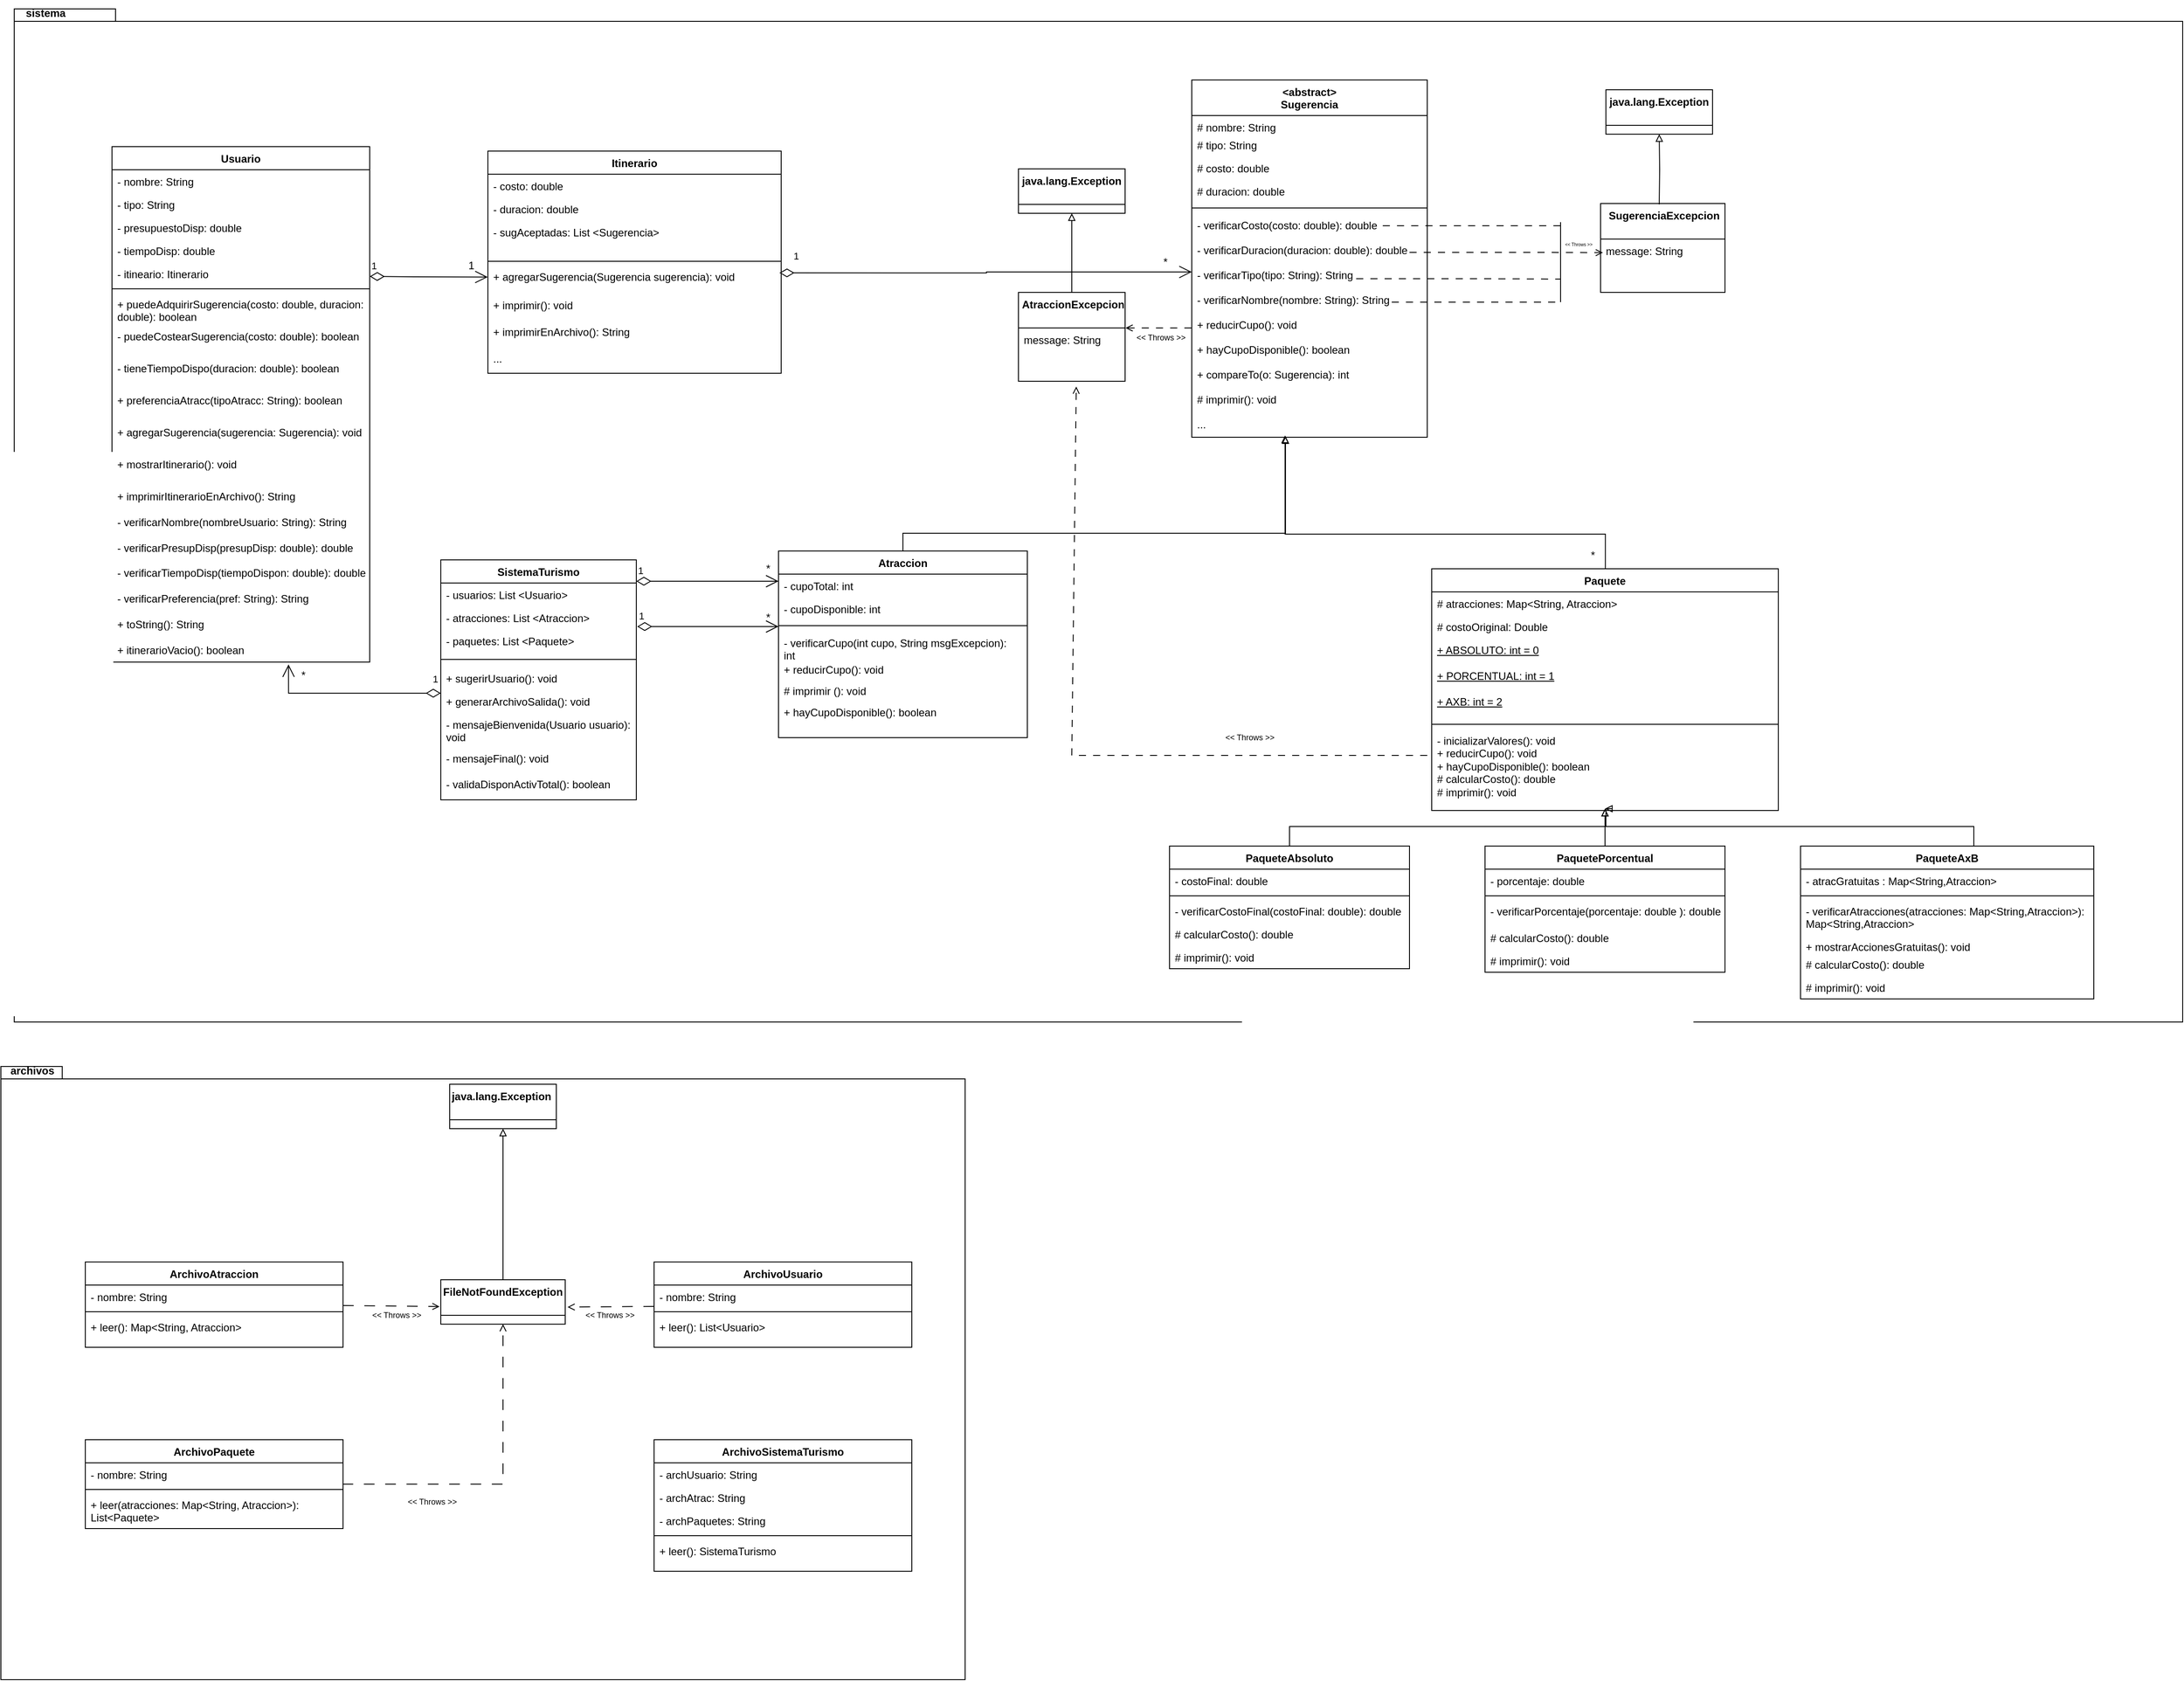 <mxfile version="21.3.8" type="device">
  <diagram name="Página-1" id="zfhsK-t_AqIhORZ7-OIf">
    <mxGraphModel dx="2153" dy="1871" grid="1" gridSize="10" guides="1" tooltips="1" connect="1" arrows="1" fold="1" page="1" pageScale="1" pageWidth="827" pageHeight="1169" math="0" shadow="0">
      <root>
        <mxCell id="0" />
        <mxCell id="1" parent="0" />
        <mxCell id="rkkIT5SI69sFuCTqhvpq-124" value="" style="shape=folder;fontStyle=1;spacingTop=10;tabWidth=40;tabHeight=14;tabPosition=left;html=1;whiteSpace=wrap;" parent="1" vertex="1">
          <mxGeometry x="-800" y="-340" width="2440" height="1140" as="geometry" />
        </mxCell>
        <mxCell id="wiUr7QaK6GoX3xYaMNJQ-2" value="&amp;lt;abstract&amp;gt;&lt;br&gt;Sugerencia" style="swimlane;fontStyle=1;align=center;verticalAlign=top;childLayout=stackLayout;horizontal=1;startSize=40;horizontalStack=0;resizeParent=1;resizeParentMax=0;resizeLast=0;collapsible=1;marginBottom=0;whiteSpace=wrap;html=1;" parent="1" vertex="1">
          <mxGeometry x="525" y="-260" width="265" height="402" as="geometry" />
        </mxCell>
        <mxCell id="wiUr7QaK6GoX3xYaMNJQ-3" value="# nombre: String" style="text;strokeColor=none;fillColor=none;align=left;verticalAlign=top;spacingLeft=4;spacingRight=4;overflow=hidden;rotatable=0;points=[[0,0.5],[1,0.5]];portConstraint=eastwest;whiteSpace=wrap;html=1;" parent="wiUr7QaK6GoX3xYaMNJQ-2" vertex="1">
          <mxGeometry y="40" width="265" height="20" as="geometry" />
        </mxCell>
        <mxCell id="wiUr7QaK6GoX3xYaMNJQ-6" value="# tipo: String" style="text;strokeColor=none;fillColor=none;align=left;verticalAlign=top;spacingLeft=4;spacingRight=4;overflow=hidden;rotatable=0;points=[[0,0.5],[1,0.5]];portConstraint=eastwest;whiteSpace=wrap;html=1;" parent="wiUr7QaK6GoX3xYaMNJQ-2" vertex="1">
          <mxGeometry y="60" width="265" height="26" as="geometry" />
        </mxCell>
        <mxCell id="wiUr7QaK6GoX3xYaMNJQ-56" value="# costo: double" style="text;strokeColor=none;fillColor=none;align=left;verticalAlign=top;spacingLeft=4;spacingRight=4;overflow=hidden;rotatable=0;points=[[0,0.5],[1,0.5]];portConstraint=eastwest;whiteSpace=wrap;html=1;" parent="wiUr7QaK6GoX3xYaMNJQ-2" vertex="1">
          <mxGeometry y="86" width="265" height="26" as="geometry" />
        </mxCell>
        <mxCell id="rkkIT5SI69sFuCTqhvpq-83" value="# duracion: double" style="text;strokeColor=none;fillColor=none;align=left;verticalAlign=top;spacingLeft=4;spacingRight=4;overflow=hidden;rotatable=0;points=[[0,0.5],[1,0.5]];portConstraint=eastwest;whiteSpace=wrap;html=1;" parent="wiUr7QaK6GoX3xYaMNJQ-2" vertex="1">
          <mxGeometry y="112" width="265" height="26" as="geometry" />
        </mxCell>
        <mxCell id="wiUr7QaK6GoX3xYaMNJQ-4" value="" style="line;strokeWidth=1;fillColor=none;align=left;verticalAlign=middle;spacingTop=-1;spacingLeft=3;spacingRight=3;rotatable=0;labelPosition=right;points=[];portConstraint=eastwest;strokeColor=inherit;" parent="wiUr7QaK6GoX3xYaMNJQ-2" vertex="1">
          <mxGeometry y="138" width="265" height="12" as="geometry" />
        </mxCell>
        <mxCell id="wiUr7QaK6GoX3xYaMNJQ-5" value="- verificarCosto(costo: double): double" style="text;strokeColor=none;fillColor=none;align=left;verticalAlign=top;spacingLeft=4;spacingRight=4;overflow=hidden;rotatable=0;points=[[0,0.5],[1,0.5]];portConstraint=eastwest;whiteSpace=wrap;html=1;" parent="wiUr7QaK6GoX3xYaMNJQ-2" vertex="1">
          <mxGeometry y="150" width="265" height="28" as="geometry" />
        </mxCell>
        <mxCell id="rkkIT5SI69sFuCTqhvpq-84" value="- verificarDuracion(duracion: double): double" style="text;strokeColor=none;fillColor=none;align=left;verticalAlign=top;spacingLeft=4;spacingRight=4;overflow=hidden;rotatable=0;points=[[0,0.5],[1,0.5]];portConstraint=eastwest;whiteSpace=wrap;html=1;" parent="wiUr7QaK6GoX3xYaMNJQ-2" vertex="1">
          <mxGeometry y="178" width="265" height="28" as="geometry" />
        </mxCell>
        <mxCell id="rkkIT5SI69sFuCTqhvpq-86" value="- verificarTipo(tipo: String): String" style="text;strokeColor=none;fillColor=none;align=left;verticalAlign=top;spacingLeft=4;spacingRight=4;overflow=hidden;rotatable=0;points=[[0,0.5],[1,0.5]];portConstraint=eastwest;whiteSpace=wrap;html=1;" parent="wiUr7QaK6GoX3xYaMNJQ-2" vertex="1">
          <mxGeometry y="206" width="265" height="28" as="geometry" />
        </mxCell>
        <mxCell id="rkkIT5SI69sFuCTqhvpq-87" value="- verificarNombre(nombre: String): String" style="text;strokeColor=none;fillColor=none;align=left;verticalAlign=top;spacingLeft=4;spacingRight=4;overflow=hidden;rotatable=0;points=[[0,0.5],[1,0.5]];portConstraint=eastwest;whiteSpace=wrap;html=1;" parent="wiUr7QaK6GoX3xYaMNJQ-2" vertex="1">
          <mxGeometry y="234" width="265" height="28" as="geometry" />
        </mxCell>
        <mxCell id="rkkIT5SI69sFuCTqhvpq-88" value="+ reducirCupo(): void" style="text;strokeColor=none;fillColor=none;align=left;verticalAlign=top;spacingLeft=4;spacingRight=4;overflow=hidden;rotatable=0;points=[[0,0.5],[1,0.5]];portConstraint=eastwest;whiteSpace=wrap;html=1;" parent="wiUr7QaK6GoX3xYaMNJQ-2" vertex="1">
          <mxGeometry y="262" width="265" height="28" as="geometry" />
        </mxCell>
        <mxCell id="rkkIT5SI69sFuCTqhvpq-89" value="+ hayCupoDisponible(): boolean" style="text;strokeColor=none;fillColor=none;align=left;verticalAlign=top;spacingLeft=4;spacingRight=4;overflow=hidden;rotatable=0;points=[[0,0.5],[1,0.5]];portConstraint=eastwest;whiteSpace=wrap;html=1;" parent="wiUr7QaK6GoX3xYaMNJQ-2" vertex="1">
          <mxGeometry y="290" width="265" height="28" as="geometry" />
        </mxCell>
        <mxCell id="rkkIT5SI69sFuCTqhvpq-90" value="+ compareTo(o: Sugerencia): int" style="text;strokeColor=none;fillColor=none;align=left;verticalAlign=top;spacingLeft=4;spacingRight=4;overflow=hidden;rotatable=0;points=[[0,0.5],[1,0.5]];portConstraint=eastwest;whiteSpace=wrap;html=1;" parent="wiUr7QaK6GoX3xYaMNJQ-2" vertex="1">
          <mxGeometry y="318" width="265" height="28" as="geometry" />
        </mxCell>
        <mxCell id="rkkIT5SI69sFuCTqhvpq-91" value="# imprimir(): void" style="text;strokeColor=none;fillColor=none;align=left;verticalAlign=top;spacingLeft=4;spacingRight=4;overflow=hidden;rotatable=0;points=[[0,0.5],[1,0.5]];portConstraint=eastwest;whiteSpace=wrap;html=1;" parent="wiUr7QaK6GoX3xYaMNJQ-2" vertex="1">
          <mxGeometry y="346" width="265" height="28" as="geometry" />
        </mxCell>
        <mxCell id="wiUr7QaK6GoX3xYaMNJQ-31" style="edgeStyle=orthogonalEdgeStyle;rounded=0;orthogonalLoop=1;jettySize=auto;html=1;exitX=0.501;exitY=0.008;exitDx=0;exitDy=0;endArrow=block;endFill=0;exitPerimeter=0;" parent="wiUr7QaK6GoX3xYaMNJQ-2" source="rkkIT5SI69sFuCTqhvpq-43" edge="1">
          <mxGeometry relative="1" as="geometry">
            <mxPoint x="465" y="530" as="sourcePoint" />
            <mxPoint x="105" y="400" as="targetPoint" />
            <Array as="points">
              <mxPoint x="465" y="511" />
              <mxPoint x="105" y="511" />
            </Array>
          </mxGeometry>
        </mxCell>
        <mxCell id="rkkIT5SI69sFuCTqhvpq-92" value="..." style="text;strokeColor=none;fillColor=none;align=left;verticalAlign=top;spacingLeft=4;spacingRight=4;overflow=hidden;rotatable=0;points=[[0,0.5],[1,0.5]];portConstraint=eastwest;whiteSpace=wrap;html=1;" parent="wiUr7QaK6GoX3xYaMNJQ-2" vertex="1">
          <mxGeometry y="374" width="265" height="28" as="geometry" />
        </mxCell>
        <mxCell id="wiUr7QaK6GoX3xYaMNJQ-28" style="edgeStyle=orthogonalEdgeStyle;rounded=0;orthogonalLoop=1;jettySize=auto;html=1;exitX=0.437;exitY=0.008;exitDx=0;exitDy=0;exitPerimeter=0;endArrow=block;endFill=0;entryX=0.398;entryY=0.96;entryDx=0;entryDy=0;entryPerimeter=0;" parent="1" source="rkkIT5SI69sFuCTqhvpq-2" target="rkkIT5SI69sFuCTqhvpq-92" edge="1">
          <mxGeometry relative="1" as="geometry">
            <Array as="points">
              <mxPoint x="200" y="272" />
              <mxPoint x="200" y="250" />
              <mxPoint x="630" y="250" />
            </Array>
            <mxPoint x="180" y="320" as="sourcePoint" />
            <mxPoint x="631" y="120" as="targetPoint" />
          </mxGeometry>
        </mxCell>
        <mxCell id="wiUr7QaK6GoX3xYaMNJQ-47" style="edgeStyle=orthogonalEdgeStyle;rounded=0;orthogonalLoop=1;jettySize=auto;html=1;exitX=0.5;exitY=0;exitDx=0;exitDy=0;entryX=0.5;entryY=1;entryDx=0;entryDy=0;endArrow=block;endFill=0;" parent="1" source="wiUr7QaK6GoX3xYaMNJQ-33" edge="1">
          <mxGeometry relative="1" as="geometry">
            <mxPoint x="990" y="560.0" as="targetPoint" />
            <Array as="points">
              <mxPoint x="635" y="580" />
              <mxPoint x="991" y="580" />
              <mxPoint x="991" y="560" />
            </Array>
          </mxGeometry>
        </mxCell>
        <mxCell id="wiUr7QaK6GoX3xYaMNJQ-33" value="PaqueteAbsoluto" style="swimlane;fontStyle=1;align=center;verticalAlign=top;childLayout=stackLayout;horizontal=1;startSize=26;horizontalStack=0;resizeParent=1;resizeParentMax=0;resizeLast=0;collapsible=1;marginBottom=0;whiteSpace=wrap;html=1;" parent="1" vertex="1">
          <mxGeometry x="500" y="602" width="270" height="138" as="geometry" />
        </mxCell>
        <mxCell id="wiUr7QaK6GoX3xYaMNJQ-35" value="- costoFinal: double" style="text;strokeColor=none;fillColor=none;align=left;verticalAlign=top;spacingLeft=4;spacingRight=4;overflow=hidden;rotatable=0;points=[[0,0.5],[1,0.5]];portConstraint=eastwest;whiteSpace=wrap;html=1;" parent="wiUr7QaK6GoX3xYaMNJQ-33" vertex="1">
          <mxGeometry y="26" width="270" height="26" as="geometry" />
        </mxCell>
        <mxCell id="wiUr7QaK6GoX3xYaMNJQ-36" value="" style="line;strokeWidth=1;fillColor=none;align=left;verticalAlign=middle;spacingTop=-1;spacingLeft=3;spacingRight=3;rotatable=0;labelPosition=right;points=[];portConstraint=eastwest;strokeColor=inherit;" parent="wiUr7QaK6GoX3xYaMNJQ-33" vertex="1">
          <mxGeometry y="52" width="270" height="8" as="geometry" />
        </mxCell>
        <mxCell id="wiUr7QaK6GoX3xYaMNJQ-48" value="- verificarCostoFinal(costoFinal: double): double" style="text;strokeColor=none;fillColor=none;align=left;verticalAlign=top;spacingLeft=4;spacingRight=4;overflow=hidden;rotatable=0;points=[[0,0.5],[1,0.5]];portConstraint=eastwest;whiteSpace=wrap;html=1;" parent="wiUr7QaK6GoX3xYaMNJQ-33" vertex="1">
          <mxGeometry y="60" width="270" height="26" as="geometry" />
        </mxCell>
        <mxCell id="rkkIT5SI69sFuCTqhvpq-55" value="# calcularCosto(): double" style="text;strokeColor=none;fillColor=none;align=left;verticalAlign=top;spacingLeft=4;spacingRight=4;overflow=hidden;rotatable=0;points=[[0,0.5],[1,0.5]];portConstraint=eastwest;whiteSpace=wrap;html=1;" parent="wiUr7QaK6GoX3xYaMNJQ-33" vertex="1">
          <mxGeometry y="86" width="270" height="26" as="geometry" />
        </mxCell>
        <mxCell id="rkkIT5SI69sFuCTqhvpq-56" value="# imprimir(): void" style="text;strokeColor=none;fillColor=none;align=left;verticalAlign=top;spacingLeft=4;spacingRight=4;overflow=hidden;rotatable=0;points=[[0,0.5],[1,0.5]];portConstraint=eastwest;whiteSpace=wrap;html=1;" parent="wiUr7QaK6GoX3xYaMNJQ-33" vertex="1">
          <mxGeometry y="112" width="270" height="26" as="geometry" />
        </mxCell>
        <mxCell id="wiUr7QaK6GoX3xYaMNJQ-45" style="edgeStyle=orthogonalEdgeStyle;rounded=0;orthogonalLoop=1;jettySize=auto;html=1;exitX=0.5;exitY=0;exitDx=0;exitDy=0;entryX=0.5;entryY=1;entryDx=0;entryDy=0;endArrow=block;endFill=0;" parent="1" edge="1">
          <mxGeometry relative="1" as="geometry">
            <mxPoint x="990" y="602" as="sourcePoint" />
            <mxPoint x="990" y="560.0" as="targetPoint" />
            <Array as="points">
              <mxPoint x="990" y="590" />
              <mxPoint x="990" y="590" />
            </Array>
          </mxGeometry>
        </mxCell>
        <mxCell id="wiUr7QaK6GoX3xYaMNJQ-46" style="edgeStyle=orthogonalEdgeStyle;rounded=0;orthogonalLoop=1;jettySize=auto;html=1;endArrow=block;endFill=0;exitX=0.597;exitY=0.003;exitDx=0;exitDy=0;exitPerimeter=0;" parent="1" source="rkkIT5SI69sFuCTqhvpq-63" edge="1">
          <mxGeometry relative="1" as="geometry">
            <mxPoint x="1530" y="610" as="sourcePoint" />
            <mxPoint x="990" y="560" as="targetPoint" />
            <Array as="points">
              <mxPoint x="1406" y="603" />
              <mxPoint x="1406" y="610" />
              <mxPoint x="1405" y="610" />
              <mxPoint x="1405" y="580" />
              <mxPoint x="990" y="580" />
            </Array>
          </mxGeometry>
        </mxCell>
        <mxCell id="wiUr7QaK6GoX3xYaMNJQ-60" value="SistemaTurismo" style="swimlane;fontStyle=1;align=center;verticalAlign=top;childLayout=stackLayout;horizontal=1;startSize=26;horizontalStack=0;resizeParent=1;resizeParentMax=0;resizeLast=0;collapsible=1;marginBottom=0;whiteSpace=wrap;html=1;" parent="1" vertex="1">
          <mxGeometry x="-320" y="280" width="220" height="270" as="geometry" />
        </mxCell>
        <mxCell id="rkkIT5SI69sFuCTqhvpq-119" value="- usuarios: List &amp;lt;Usuario&amp;gt;" style="text;strokeColor=none;fillColor=none;align=left;verticalAlign=top;spacingLeft=4;spacingRight=4;overflow=hidden;rotatable=0;points=[[0,0.5],[1,0.5]];portConstraint=eastwest;whiteSpace=wrap;html=1;" parent="wiUr7QaK6GoX3xYaMNJQ-60" vertex="1">
          <mxGeometry y="26" width="220" height="26" as="geometry" />
        </mxCell>
        <mxCell id="rkkIT5SI69sFuCTqhvpq-121" value="- atracciones: List &amp;lt;Atraccion&amp;gt;" style="text;strokeColor=none;fillColor=none;align=left;verticalAlign=top;spacingLeft=4;spacingRight=4;overflow=hidden;rotatable=0;points=[[0,0.5],[1,0.5]];portConstraint=eastwest;whiteSpace=wrap;html=1;" parent="wiUr7QaK6GoX3xYaMNJQ-60" vertex="1">
          <mxGeometry y="52" width="220" height="26" as="geometry" />
        </mxCell>
        <mxCell id="rkkIT5SI69sFuCTqhvpq-122" value="- paquetes: List &amp;lt;Paquete&amp;gt;" style="text;strokeColor=none;fillColor=none;align=left;verticalAlign=top;spacingLeft=4;spacingRight=4;overflow=hidden;rotatable=0;points=[[0,0.5],[1,0.5]];portConstraint=eastwest;whiteSpace=wrap;html=1;" parent="wiUr7QaK6GoX3xYaMNJQ-60" vertex="1">
          <mxGeometry y="78" width="220" height="26" as="geometry" />
        </mxCell>
        <mxCell id="wiUr7QaK6GoX3xYaMNJQ-63" value="" style="line;strokeWidth=1;fillColor=none;align=left;verticalAlign=middle;spacingTop=-1;spacingLeft=3;spacingRight=3;rotatable=0;labelPosition=right;points=[];portConstraint=eastwest;strokeColor=inherit;" parent="wiUr7QaK6GoX3xYaMNJQ-60" vertex="1">
          <mxGeometry y="104" width="220" height="16" as="geometry" />
        </mxCell>
        <mxCell id="rkkIT5SI69sFuCTqhvpq-120" value="+ sugerirUsuario(): void" style="text;strokeColor=none;fillColor=none;align=left;verticalAlign=top;spacingLeft=4;spacingRight=4;overflow=hidden;rotatable=0;points=[[0,0.5],[1,0.5]];portConstraint=eastwest;whiteSpace=wrap;html=1;" parent="wiUr7QaK6GoX3xYaMNJQ-60" vertex="1">
          <mxGeometry y="120" width="220" height="26" as="geometry" />
        </mxCell>
        <mxCell id="wiUr7QaK6GoX3xYaMNJQ-64" value="+ generarArchivoSalida(): void" style="text;strokeColor=none;fillColor=none;align=left;verticalAlign=top;spacingLeft=4;spacingRight=4;overflow=hidden;rotatable=0;points=[[0,0.5],[1,0.5]];portConstraint=eastwest;whiteSpace=wrap;html=1;" parent="wiUr7QaK6GoX3xYaMNJQ-60" vertex="1">
          <mxGeometry y="146" width="220" height="26" as="geometry" />
        </mxCell>
        <mxCell id="wiUr7QaK6GoX3xYaMNJQ-65" value="- mensajeBienvenida(Usuario usuario): void" style="text;strokeColor=none;fillColor=none;align=left;verticalAlign=top;spacingLeft=4;spacingRight=4;overflow=hidden;rotatable=0;points=[[0,0.5],[1,0.5]];portConstraint=eastwest;whiteSpace=wrap;html=1;" parent="wiUr7QaK6GoX3xYaMNJQ-60" vertex="1">
          <mxGeometry y="172" width="220" height="38" as="geometry" />
        </mxCell>
        <mxCell id="rkkIT5SI69sFuCTqhvpq-123" value="- mensajeFinal(): void&lt;br&gt;&lt;br&gt;- validaDisponActivTotal(): boolean" style="text;strokeColor=none;fillColor=none;align=left;verticalAlign=top;spacingLeft=4;spacingRight=4;overflow=hidden;rotatable=0;points=[[0,0.5],[1,0.5]];portConstraint=eastwest;whiteSpace=wrap;html=1;" parent="wiUr7QaK6GoX3xYaMNJQ-60" vertex="1">
          <mxGeometry y="210" width="220" height="60" as="geometry" />
        </mxCell>
        <mxCell id="wiUr7QaK6GoX3xYaMNJQ-66" value="1" style="endArrow=open;html=1;endSize=12;startArrow=diamondThin;startSize=14;startFill=0;edgeStyle=orthogonalEdgeStyle;align=left;verticalAlign=bottom;rounded=0;" parent="1" edge="1">
          <mxGeometry x="-1" y="3" relative="1" as="geometry">
            <mxPoint x="-100" y="304" as="sourcePoint" />
            <mxPoint x="60" y="304" as="targetPoint" />
          </mxGeometry>
        </mxCell>
        <mxCell id="wiUr7QaK6GoX3xYaMNJQ-68" value="*" style="text;html=1;align=center;verticalAlign=middle;resizable=0;points=[];autosize=1;strokeColor=none;fillColor=none;" parent="1" vertex="1">
          <mxGeometry x="33" y="275" width="30" height="30" as="geometry" />
        </mxCell>
        <mxCell id="wiUr7QaK6GoX3xYaMNJQ-70" value="1" style="endArrow=open;html=1;endSize=12;startArrow=diamondThin;startSize=14;startFill=0;edgeStyle=orthogonalEdgeStyle;align=left;verticalAlign=bottom;rounded=0;" parent="1" edge="1">
          <mxGeometry x="-1" y="3" relative="1" as="geometry">
            <mxPoint x="-99" y="355" as="sourcePoint" />
            <mxPoint x="60" y="355" as="targetPoint" />
            <Array as="points" />
          </mxGeometry>
        </mxCell>
        <mxCell id="wiUr7QaK6GoX3xYaMNJQ-71" value="*" style="text;html=1;align=center;verticalAlign=middle;resizable=0;points=[];autosize=1;strokeColor=none;fillColor=none;" parent="1" vertex="1">
          <mxGeometry x="961" y="260" width="30" height="30" as="geometry" />
        </mxCell>
        <mxCell id="wiUr7QaK6GoX3xYaMNJQ-73" value="Usuario" style="swimlane;fontStyle=1;align=center;verticalAlign=top;childLayout=stackLayout;horizontal=1;startSize=26;horizontalStack=0;resizeParent=1;resizeParentMax=0;resizeLast=0;collapsible=1;marginBottom=0;whiteSpace=wrap;html=1;" parent="1" vertex="1">
          <mxGeometry x="-690" y="-185" width="290" height="580" as="geometry" />
        </mxCell>
        <mxCell id="wiUr7QaK6GoX3xYaMNJQ-74" value="- nombre: String" style="text;strokeColor=none;fillColor=none;align=left;verticalAlign=top;spacingLeft=4;spacingRight=4;overflow=hidden;rotatable=0;points=[[0,0.5],[1,0.5]];portConstraint=eastwest;whiteSpace=wrap;html=1;" parent="wiUr7QaK6GoX3xYaMNJQ-73" vertex="1">
          <mxGeometry y="26" width="290" height="26" as="geometry" />
        </mxCell>
        <mxCell id="wiUr7QaK6GoX3xYaMNJQ-75" value="- tipo: String" style="text;strokeColor=none;fillColor=none;align=left;verticalAlign=top;spacingLeft=4;spacingRight=4;overflow=hidden;rotatable=0;points=[[0,0.5],[1,0.5]];portConstraint=eastwest;whiteSpace=wrap;html=1;" parent="wiUr7QaK6GoX3xYaMNJQ-73" vertex="1">
          <mxGeometry y="52" width="290" height="26" as="geometry" />
        </mxCell>
        <mxCell id="wiUr7QaK6GoX3xYaMNJQ-76" value="- presupuestoDisp: double" style="text;strokeColor=none;fillColor=none;align=left;verticalAlign=top;spacingLeft=4;spacingRight=4;overflow=hidden;rotatable=0;points=[[0,0.5],[1,0.5]];portConstraint=eastwest;whiteSpace=wrap;html=1;" parent="wiUr7QaK6GoX3xYaMNJQ-73" vertex="1">
          <mxGeometry y="78" width="290" height="26" as="geometry" />
        </mxCell>
        <mxCell id="wiUr7QaK6GoX3xYaMNJQ-77" value="- tiempoDisp: double" style="text;strokeColor=none;fillColor=none;align=left;verticalAlign=top;spacingLeft=4;spacingRight=4;overflow=hidden;rotatable=0;points=[[0,0.5],[1,0.5]];portConstraint=eastwest;whiteSpace=wrap;html=1;" parent="wiUr7QaK6GoX3xYaMNJQ-73" vertex="1">
          <mxGeometry y="104" width="290" height="26" as="geometry" />
        </mxCell>
        <mxCell id="rkkIT5SI69sFuCTqhvpq-110" value="- itineario: Itinerario" style="text;strokeColor=none;fillColor=none;align=left;verticalAlign=top;spacingLeft=4;spacingRight=4;overflow=hidden;rotatable=0;points=[[0,0.5],[1,0.5]];portConstraint=eastwest;whiteSpace=wrap;html=1;" parent="wiUr7QaK6GoX3xYaMNJQ-73" vertex="1">
          <mxGeometry y="130" width="290" height="26" as="geometry" />
        </mxCell>
        <mxCell id="wiUr7QaK6GoX3xYaMNJQ-78" value="" style="line;strokeWidth=1;fillColor=none;align=left;verticalAlign=middle;spacingTop=-1;spacingLeft=3;spacingRight=3;rotatable=0;labelPosition=right;points=[];portConstraint=eastwest;strokeColor=inherit;" parent="wiUr7QaK6GoX3xYaMNJQ-73" vertex="1">
          <mxGeometry y="156" width="290" height="8" as="geometry" />
        </mxCell>
        <mxCell id="wiUr7QaK6GoX3xYaMNJQ-79" value="+ puedeAdquirirSugerencia(costo: double, duracion: double): boolean" style="text;strokeColor=none;fillColor=none;align=left;verticalAlign=top;spacingLeft=4;spacingRight=4;overflow=hidden;rotatable=0;points=[[0,0.5],[1,0.5]];portConstraint=eastwest;whiteSpace=wrap;html=1;" parent="wiUr7QaK6GoX3xYaMNJQ-73" vertex="1">
          <mxGeometry y="164" width="290" height="36" as="geometry" />
        </mxCell>
        <mxCell id="rkkIT5SI69sFuCTqhvpq-111" value="- puedeCostearSugerencia(costo: double): boolean" style="text;strokeColor=none;fillColor=none;align=left;verticalAlign=top;spacingLeft=4;spacingRight=4;overflow=hidden;rotatable=0;points=[[0,0.5],[1,0.5]];portConstraint=eastwest;whiteSpace=wrap;html=1;" parent="wiUr7QaK6GoX3xYaMNJQ-73" vertex="1">
          <mxGeometry y="200" width="290" height="36" as="geometry" />
        </mxCell>
        <mxCell id="rkkIT5SI69sFuCTqhvpq-112" value="- tieneTiempoDispo(duracion: double): boolean" style="text;strokeColor=none;fillColor=none;align=left;verticalAlign=top;spacingLeft=4;spacingRight=4;overflow=hidden;rotatable=0;points=[[0,0.5],[1,0.5]];portConstraint=eastwest;whiteSpace=wrap;html=1;" parent="wiUr7QaK6GoX3xYaMNJQ-73" vertex="1">
          <mxGeometry y="236" width="290" height="36" as="geometry" />
        </mxCell>
        <mxCell id="rkkIT5SI69sFuCTqhvpq-113" value="+ preferenciaAtracc(tipoAtracc: String): boolean" style="text;strokeColor=none;fillColor=none;align=left;verticalAlign=top;spacingLeft=4;spacingRight=4;overflow=hidden;rotatable=0;points=[[0,0.5],[1,0.5]];portConstraint=eastwest;whiteSpace=wrap;html=1;" parent="wiUr7QaK6GoX3xYaMNJQ-73" vertex="1">
          <mxGeometry y="272" width="290" height="36" as="geometry" />
        </mxCell>
        <mxCell id="rkkIT5SI69sFuCTqhvpq-114" value="+ agregarSugerencia(sugerencia: Sugerencia): void" style="text;strokeColor=none;fillColor=none;align=left;verticalAlign=top;spacingLeft=4;spacingRight=4;overflow=hidden;rotatable=0;points=[[0,0.5],[1,0.5]];portConstraint=eastwest;whiteSpace=wrap;html=1;" parent="wiUr7QaK6GoX3xYaMNJQ-73" vertex="1">
          <mxGeometry y="308" width="290" height="36" as="geometry" />
        </mxCell>
        <mxCell id="rkkIT5SI69sFuCTqhvpq-115" value="+ mostrarItinerario(): void" style="text;strokeColor=none;fillColor=none;align=left;verticalAlign=top;spacingLeft=4;spacingRight=4;overflow=hidden;rotatable=0;points=[[0,0.5],[1,0.5]];portConstraint=eastwest;whiteSpace=wrap;html=1;" parent="wiUr7QaK6GoX3xYaMNJQ-73" vertex="1">
          <mxGeometry y="344" width="290" height="36" as="geometry" />
        </mxCell>
        <mxCell id="rkkIT5SI69sFuCTqhvpq-116" value="+ imprimirItinerarioEnArchivo(): String&lt;br&gt;&lt;br&gt;- verificarNombre(nombreUsuario: String): String&lt;br&gt;&lt;br&gt;- verificarPresupDisp(presupDisp: double): double&lt;br&gt;&lt;br&gt;- verificarTiempoDisp(tiempoDispon: double): double&lt;br&gt;&lt;br&gt;- verificarPreferencia(pref: String): String&lt;br&gt;&lt;br&gt;+ toString(): String&lt;br&gt;&lt;br&gt;+ itinerarioVacio(): boolean&lt;br&gt;&lt;br&gt;" style="text;strokeColor=none;fillColor=none;align=left;verticalAlign=top;spacingLeft=4;spacingRight=4;overflow=hidden;rotatable=0;points=[[0,0.5],[1,0.5]];portConstraint=eastwest;whiteSpace=wrap;html=1;" parent="wiUr7QaK6GoX3xYaMNJQ-73" vertex="1">
          <mxGeometry y="380" width="290" height="200" as="geometry" />
        </mxCell>
        <mxCell id="wiUr7QaK6GoX3xYaMNJQ-80" value="1" style="endArrow=open;html=1;endSize=12;startArrow=diamondThin;startSize=14;startFill=0;edgeStyle=orthogonalEdgeStyle;align=left;verticalAlign=bottom;rounded=0;exitX=0.994;exitY=0.283;exitDx=0;exitDy=0;exitPerimeter=0;entryX=0;entryY=0.358;entryDx=0;entryDy=0;entryPerimeter=0;" parent="1" source="rkkIT5SI69sFuCTqhvpq-37" target="rkkIT5SI69sFuCTqhvpq-86" edge="1">
          <mxGeometry x="-0.943" y="10" relative="1" as="geometry">
            <mxPoint x="70" y="-40" as="sourcePoint" />
            <mxPoint x="430" y="-40" as="targetPoint" />
            <Array as="points" />
            <mxPoint as="offset" />
          </mxGeometry>
        </mxCell>
        <mxCell id="wiUr7QaK6GoX3xYaMNJQ-82" value="*" style="text;html=1;align=center;verticalAlign=middle;resizable=0;points=[];autosize=1;strokeColor=none;fillColor=none;" parent="1" vertex="1">
          <mxGeometry x="-490" y="395" width="30" height="30" as="geometry" />
        </mxCell>
        <mxCell id="wiUr7QaK6GoX3xYaMNJQ-83" value="*" style="text;html=1;align=center;verticalAlign=middle;resizable=0;points=[];autosize=1;strokeColor=none;fillColor=none;" parent="1" vertex="1">
          <mxGeometry x="480" y="-70" width="30" height="30" as="geometry" />
        </mxCell>
        <mxCell id="wiUr7QaK6GoX3xYaMNJQ-100" value="1" style="endArrow=open;html=1;endSize=12;startArrow=diamondThin;startSize=14;startFill=0;edgeStyle=orthogonalEdgeStyle;align=left;verticalAlign=bottom;rounded=0;entryX=1.125;entryY=0.926;entryDx=0;entryDy=0;entryPerimeter=0;" parent="1" target="wiUr7QaK6GoX3xYaMNJQ-101" edge="1">
          <mxGeometry x="-1" y="3" relative="1" as="geometry">
            <mxPoint x="-400" y="-39" as="sourcePoint" />
            <mxPoint x="-280" y="-39" as="targetPoint" />
          </mxGeometry>
        </mxCell>
        <mxCell id="wiUr7QaK6GoX3xYaMNJQ-101" value="1" style="text;html=1;align=center;verticalAlign=middle;resizable=0;points=[];autosize=1;strokeColor=none;fillColor=none;" parent="1" vertex="1">
          <mxGeometry x="-301" y="-66" width="30" height="30" as="geometry" />
        </mxCell>
        <mxCell id="wiUr7QaK6GoX3xYaMNJQ-103" value="1" style="endArrow=open;html=1;endSize=12;startArrow=diamondThin;startSize=14;startFill=0;edgeStyle=orthogonalEdgeStyle;align=left;verticalAlign=bottom;rounded=0;entryX=0.685;entryY=1.013;entryDx=0;entryDy=0;entryPerimeter=0;" parent="1" target="rkkIT5SI69sFuCTqhvpq-116" edge="1">
          <mxGeometry x="-0.885" y="-7" relative="1" as="geometry">
            <mxPoint x="-320" y="430" as="sourcePoint" />
            <mxPoint x="-490" y="290" as="targetPoint" />
            <Array as="points">
              <mxPoint x="-320" y="430" />
              <mxPoint x="-491" y="430" />
            </Array>
            <mxPoint as="offset" />
          </mxGeometry>
        </mxCell>
        <mxCell id="rkkIT5SI69sFuCTqhvpq-2" value="Atraccion" style="swimlane;fontStyle=1;align=center;verticalAlign=top;childLayout=stackLayout;horizontal=1;startSize=26;horizontalStack=0;resizeParent=1;resizeParentMax=0;resizeLast=0;collapsible=1;marginBottom=0;whiteSpace=wrap;html=1;" parent="1" vertex="1">
          <mxGeometry x="60" y="270" width="280" height="210" as="geometry" />
        </mxCell>
        <mxCell id="rkkIT5SI69sFuCTqhvpq-3" value="- cupoTotal: int&amp;nbsp;" style="text;strokeColor=none;fillColor=none;align=left;verticalAlign=top;spacingLeft=4;spacingRight=4;overflow=hidden;rotatable=0;points=[[0,0.5],[1,0.5]];portConstraint=eastwest;whiteSpace=wrap;html=1;" parent="rkkIT5SI69sFuCTqhvpq-2" vertex="1">
          <mxGeometry y="26" width="280" height="26" as="geometry" />
        </mxCell>
        <mxCell id="rkkIT5SI69sFuCTqhvpq-4" value="- cupoDisponible: int" style="text;strokeColor=none;fillColor=none;align=left;verticalAlign=top;spacingLeft=4;spacingRight=4;overflow=hidden;rotatable=0;points=[[0,0.5],[1,0.5]];portConstraint=eastwest;whiteSpace=wrap;html=1;" parent="rkkIT5SI69sFuCTqhvpq-2" vertex="1">
          <mxGeometry y="52" width="280" height="26" as="geometry" />
        </mxCell>
        <mxCell id="rkkIT5SI69sFuCTqhvpq-5" value="" style="line;strokeWidth=1;fillColor=none;align=left;verticalAlign=middle;spacingTop=-1;spacingLeft=3;spacingRight=3;rotatable=0;labelPosition=right;points=[];portConstraint=eastwest;strokeColor=inherit;" parent="rkkIT5SI69sFuCTqhvpq-2" vertex="1">
          <mxGeometry y="78" width="280" height="12" as="geometry" />
        </mxCell>
        <mxCell id="rkkIT5SI69sFuCTqhvpq-8" value="- verificarCupo(int cupo, String msgExcepcion): int&amp;nbsp;" style="text;strokeColor=none;fillColor=none;align=left;verticalAlign=top;spacingLeft=4;spacingRight=4;overflow=hidden;rotatable=0;points=[[0,0.5],[1,0.5]];portConstraint=eastwest;whiteSpace=wrap;html=1;" parent="rkkIT5SI69sFuCTqhvpq-2" vertex="1">
          <mxGeometry y="90" width="280" height="30" as="geometry" />
        </mxCell>
        <mxCell id="rkkIT5SI69sFuCTqhvpq-6" value="+ reducirCupo(): void" style="text;strokeColor=none;fillColor=none;align=left;verticalAlign=top;spacingLeft=4;spacingRight=4;overflow=hidden;rotatable=0;points=[[0,0.5],[1,0.5]];portConstraint=eastwest;whiteSpace=wrap;html=1;" parent="rkkIT5SI69sFuCTqhvpq-2" vertex="1">
          <mxGeometry y="120" width="280" height="24" as="geometry" />
        </mxCell>
        <mxCell id="rkkIT5SI69sFuCTqhvpq-26" value="# imprimir (): void" style="text;strokeColor=none;fillColor=none;align=left;verticalAlign=top;spacingLeft=4;spacingRight=4;overflow=hidden;rotatable=0;points=[[0,0.5],[1,0.5]];portConstraint=eastwest;whiteSpace=wrap;html=1;" parent="rkkIT5SI69sFuCTqhvpq-2" vertex="1">
          <mxGeometry y="144" width="280" height="24" as="geometry" />
        </mxCell>
        <mxCell id="rkkIT5SI69sFuCTqhvpq-32" value="+ hayCupoDisponible(): boolean" style="text;strokeColor=none;fillColor=none;align=left;verticalAlign=top;spacingLeft=4;spacingRight=4;overflow=hidden;rotatable=0;points=[[0,0.5],[1,0.5]];portConstraint=eastwest;whiteSpace=wrap;html=1;" parent="rkkIT5SI69sFuCTqhvpq-2" vertex="1">
          <mxGeometry y="168" width="280" height="42" as="geometry" />
        </mxCell>
        <mxCell id="rkkIT5SI69sFuCTqhvpq-190" style="edgeStyle=orthogonalEdgeStyle;rounded=0;orthogonalLoop=1;jettySize=auto;html=1;entryX=0.5;entryY=1;entryDx=0;entryDy=0;endArrow=block;endFill=0;" parent="1" source="rkkIT5SI69sFuCTqhvpq-15" target="rkkIT5SI69sFuCTqhvpq-188" edge="1">
          <mxGeometry relative="1" as="geometry" />
        </mxCell>
        <mxCell id="rkkIT5SI69sFuCTqhvpq-15" value="&amp;nbsp;AtraccionExcepcion" style="swimlane;fontStyle=1;align=center;verticalAlign=top;childLayout=stackLayout;horizontal=1;startSize=40;horizontalStack=0;resizeParent=1;resizeParentMax=0;resizeLast=0;collapsible=1;marginBottom=0;whiteSpace=wrap;html=1;" parent="1" vertex="1">
          <mxGeometry x="330" y="-21" width="120" height="100" as="geometry" />
        </mxCell>
        <mxCell id="rkkIT5SI69sFuCTqhvpq-16" value="message: String&lt;br&gt;" style="text;strokeColor=none;fillColor=none;align=left;verticalAlign=top;spacingLeft=4;spacingRight=4;overflow=hidden;rotatable=0;points=[[0,0.5],[1,0.5]];portConstraint=eastwest;whiteSpace=wrap;html=1;" parent="rkkIT5SI69sFuCTqhvpq-15" vertex="1">
          <mxGeometry y="40" width="120" height="60" as="geometry" />
        </mxCell>
        <mxCell id="rkkIT5SI69sFuCTqhvpq-29" value="" style="endArrow=none;html=1;rounded=0;endFill=0;exitX=1.004;exitY=0.001;exitDx=0;exitDy=0;exitPerimeter=0;entryX=0.019;entryY=0.609;entryDx=0;entryDy=0;entryPerimeter=0;startArrow=open;startFill=0;dashed=1;dashPattern=8 8;" parent="1" source="rkkIT5SI69sFuCTqhvpq-16" target="rkkIT5SI69sFuCTqhvpq-88" edge="1">
          <mxGeometry width="50" height="50" relative="1" as="geometry">
            <mxPoint x="430" y="360" as="sourcePoint" />
            <mxPoint x="440" y="390" as="targetPoint" />
            <Array as="points" />
          </mxGeometry>
        </mxCell>
        <mxCell id="rkkIT5SI69sFuCTqhvpq-30" value="&amp;lt;&amp;lt; Throws &amp;gt;&amp;gt;" style="text;html=1;align=center;verticalAlign=middle;resizable=0;points=[];autosize=1;strokeColor=none;fillColor=none;fontSize=9;" parent="1" vertex="1">
          <mxGeometry x="450" y="20" width="80" height="20" as="geometry" />
        </mxCell>
        <mxCell id="rkkIT5SI69sFuCTqhvpq-33" value="Itinerario" style="swimlane;fontStyle=1;align=center;verticalAlign=top;childLayout=stackLayout;horizontal=1;startSize=26;horizontalStack=0;resizeParent=1;resizeParentMax=0;resizeLast=0;collapsible=1;marginBottom=0;whiteSpace=wrap;html=1;" parent="1" vertex="1">
          <mxGeometry x="-267" y="-180" width="330" height="250" as="geometry" />
        </mxCell>
        <mxCell id="rkkIT5SI69sFuCTqhvpq-34" value="- costo: double" style="text;strokeColor=none;fillColor=none;align=left;verticalAlign=top;spacingLeft=4;spacingRight=4;overflow=hidden;rotatable=0;points=[[0,0.5],[1,0.5]];portConstraint=eastwest;whiteSpace=wrap;html=1;" parent="rkkIT5SI69sFuCTqhvpq-33" vertex="1">
          <mxGeometry y="26" width="330" height="26" as="geometry" />
        </mxCell>
        <mxCell id="rkkIT5SI69sFuCTqhvpq-35" value="- duracion: double" style="text;strokeColor=none;fillColor=none;align=left;verticalAlign=top;spacingLeft=4;spacingRight=4;overflow=hidden;rotatable=0;points=[[0,0.5],[1,0.5]];portConstraint=eastwest;whiteSpace=wrap;html=1;" parent="rkkIT5SI69sFuCTqhvpq-33" vertex="1">
          <mxGeometry y="52" width="330" height="26" as="geometry" />
        </mxCell>
        <mxCell id="rkkIT5SI69sFuCTqhvpq-38" value="- sugAceptadas: List &amp;lt;Sugerencia&amp;gt;" style="text;strokeColor=none;fillColor=none;align=left;verticalAlign=top;spacingLeft=4;spacingRight=4;overflow=hidden;rotatable=0;points=[[0,0.5],[1,0.5]];portConstraint=eastwest;whiteSpace=wrap;html=1;" parent="rkkIT5SI69sFuCTqhvpq-33" vertex="1">
          <mxGeometry y="78" width="330" height="42" as="geometry" />
        </mxCell>
        <mxCell id="rkkIT5SI69sFuCTqhvpq-36" value="" style="line;strokeWidth=1;fillColor=none;align=left;verticalAlign=middle;spacingTop=-1;spacingLeft=3;spacingRight=3;rotatable=0;labelPosition=right;points=[];portConstraint=eastwest;strokeColor=inherit;" parent="rkkIT5SI69sFuCTqhvpq-33" vertex="1">
          <mxGeometry y="120" width="330" height="8" as="geometry" />
        </mxCell>
        <mxCell id="rkkIT5SI69sFuCTqhvpq-37" value="+ agregarSugerencia(Sugerencia sugerencia): void" style="text;strokeColor=none;fillColor=none;align=left;verticalAlign=top;spacingLeft=4;spacingRight=4;overflow=hidden;rotatable=0;points=[[0,0.5],[1,0.5]];portConstraint=eastwest;whiteSpace=wrap;html=1;" parent="rkkIT5SI69sFuCTqhvpq-33" vertex="1">
          <mxGeometry y="128" width="330" height="32" as="geometry" />
        </mxCell>
        <mxCell id="rkkIT5SI69sFuCTqhvpq-39" value="+ imprimir(): void" style="text;strokeColor=none;fillColor=none;align=left;verticalAlign=top;spacingLeft=4;spacingRight=4;overflow=hidden;rotatable=0;points=[[0,0.5],[1,0.5]];portConstraint=eastwest;whiteSpace=wrap;html=1;" parent="rkkIT5SI69sFuCTqhvpq-33" vertex="1">
          <mxGeometry y="160" width="330" height="30" as="geometry" />
        </mxCell>
        <mxCell id="rkkIT5SI69sFuCTqhvpq-40" value="+ imprimirEnArchivo(): String" style="text;strokeColor=none;fillColor=none;align=left;verticalAlign=top;spacingLeft=4;spacingRight=4;overflow=hidden;rotatable=0;points=[[0,0.5],[1,0.5]];portConstraint=eastwest;whiteSpace=wrap;html=1;" parent="rkkIT5SI69sFuCTqhvpq-33" vertex="1">
          <mxGeometry y="190" width="330" height="30" as="geometry" />
        </mxCell>
        <mxCell id="rkkIT5SI69sFuCTqhvpq-41" value="..." style="text;strokeColor=none;fillColor=none;align=left;verticalAlign=top;spacingLeft=4;spacingRight=4;overflow=hidden;rotatable=0;points=[[0,0.5],[1,0.5]];portConstraint=eastwest;whiteSpace=wrap;html=1;" parent="rkkIT5SI69sFuCTqhvpq-33" vertex="1">
          <mxGeometry y="220" width="330" height="30" as="geometry" />
        </mxCell>
        <mxCell id="rkkIT5SI69sFuCTqhvpq-43" value="Paquete" style="swimlane;fontStyle=1;align=center;verticalAlign=top;childLayout=stackLayout;horizontal=1;startSize=26;horizontalStack=0;resizeParent=1;resizeParentMax=0;resizeLast=0;collapsible=1;marginBottom=0;whiteSpace=wrap;html=1;" parent="1" vertex="1">
          <mxGeometry x="795" y="290" width="390" height="272" as="geometry" />
        </mxCell>
        <mxCell id="rkkIT5SI69sFuCTqhvpq-44" value="# atracciones: Map&amp;lt;String, Atraccion&amp;gt;" style="text;strokeColor=none;fillColor=none;align=left;verticalAlign=top;spacingLeft=4;spacingRight=4;overflow=hidden;rotatable=0;points=[[0,0.5],[1,0.5]];portConstraint=eastwest;whiteSpace=wrap;html=1;" parent="rkkIT5SI69sFuCTqhvpq-43" vertex="1">
          <mxGeometry y="26" width="390" height="26" as="geometry" />
        </mxCell>
        <mxCell id="rkkIT5SI69sFuCTqhvpq-45" value="# costoOriginal: Double" style="text;strokeColor=none;fillColor=none;align=left;verticalAlign=top;spacingLeft=4;spacingRight=4;overflow=hidden;rotatable=0;points=[[0,0.5],[1,0.5]];portConstraint=eastwest;whiteSpace=wrap;html=1;" parent="rkkIT5SI69sFuCTqhvpq-43" vertex="1">
          <mxGeometry y="52" width="390" height="26" as="geometry" />
        </mxCell>
        <mxCell id="rkkIT5SI69sFuCTqhvpq-46" value="&lt;u&gt;+ ABSOLUTO: int = 0&lt;br&gt;&lt;br&gt;+ PORCENTUAL: int = 1&lt;br&gt;&lt;br&gt;+ AXB: int = 2&lt;/u&gt;" style="text;strokeColor=none;fillColor=none;align=left;verticalAlign=top;spacingLeft=4;spacingRight=4;overflow=hidden;rotatable=0;points=[[0,0.5],[1,0.5]];portConstraint=eastwest;whiteSpace=wrap;html=1;" parent="rkkIT5SI69sFuCTqhvpq-43" vertex="1">
          <mxGeometry y="78" width="390" height="92" as="geometry" />
        </mxCell>
        <mxCell id="rkkIT5SI69sFuCTqhvpq-47" value="" style="line;strokeWidth=1;fillColor=none;align=left;verticalAlign=middle;spacingTop=-1;spacingLeft=3;spacingRight=3;rotatable=0;labelPosition=right;points=[];portConstraint=eastwest;strokeColor=inherit;" parent="rkkIT5SI69sFuCTqhvpq-43" vertex="1">
          <mxGeometry y="170" width="390" height="10" as="geometry" />
        </mxCell>
        <mxCell id="rkkIT5SI69sFuCTqhvpq-213" value="" style="endArrow=open;html=1;rounded=0;endFill=0;entryX=0.542;entryY=1.1;entryDx=0;entryDy=0;entryPerimeter=0;dashed=1;dashPattern=8 8;" parent="rkkIT5SI69sFuCTqhvpq-43" target="rkkIT5SI69sFuCTqhvpq-16" edge="1">
          <mxGeometry width="50" height="50" relative="1" as="geometry">
            <mxPoint x="-5" y="210" as="sourcePoint" />
            <mxPoint x="343" y="210" as="targetPoint" />
            <Array as="points">
              <mxPoint x="-405" y="210" />
            </Array>
          </mxGeometry>
        </mxCell>
        <mxCell id="rkkIT5SI69sFuCTqhvpq-54" value="- inicializarValores(): void&lt;br&gt;+ reducirCupo(): void&lt;br&gt;+ hayCupoDisponible(): boolean&lt;br&gt;# calcularCosto(): double&amp;nbsp;&lt;br&gt;# imprimir(): void" style="text;strokeColor=none;fillColor=none;align=left;verticalAlign=top;spacingLeft=4;spacingRight=4;overflow=hidden;rotatable=0;points=[[0,0.5],[1,0.5]];portConstraint=eastwest;whiteSpace=wrap;html=1;" parent="rkkIT5SI69sFuCTqhvpq-43" vertex="1">
          <mxGeometry y="180" width="390" height="92" as="geometry" />
        </mxCell>
        <mxCell id="rkkIT5SI69sFuCTqhvpq-57" value="PaquetePorcentual" style="swimlane;fontStyle=1;align=center;verticalAlign=top;childLayout=stackLayout;horizontal=1;startSize=26;horizontalStack=0;resizeParent=1;resizeParentMax=0;resizeLast=0;collapsible=1;marginBottom=0;whiteSpace=wrap;html=1;" parent="1" vertex="1">
          <mxGeometry x="855" y="602" width="270" height="142" as="geometry" />
        </mxCell>
        <mxCell id="rkkIT5SI69sFuCTqhvpq-58" value="- porcentaje: double" style="text;strokeColor=none;fillColor=none;align=left;verticalAlign=top;spacingLeft=4;spacingRight=4;overflow=hidden;rotatable=0;points=[[0,0.5],[1,0.5]];portConstraint=eastwest;whiteSpace=wrap;html=1;" parent="rkkIT5SI69sFuCTqhvpq-57" vertex="1">
          <mxGeometry y="26" width="270" height="26" as="geometry" />
        </mxCell>
        <mxCell id="rkkIT5SI69sFuCTqhvpq-59" value="" style="line;strokeWidth=1;fillColor=none;align=left;verticalAlign=middle;spacingTop=-1;spacingLeft=3;spacingRight=3;rotatable=0;labelPosition=right;points=[];portConstraint=eastwest;strokeColor=inherit;" parent="rkkIT5SI69sFuCTqhvpq-57" vertex="1">
          <mxGeometry y="52" width="270" height="8" as="geometry" />
        </mxCell>
        <mxCell id="rkkIT5SI69sFuCTqhvpq-60" value="- verificarPorcentaje(porcentaje: double ): double" style="text;strokeColor=none;fillColor=none;align=left;verticalAlign=top;spacingLeft=4;spacingRight=4;overflow=hidden;rotatable=0;points=[[0,0.5],[1,0.5]];portConstraint=eastwest;whiteSpace=wrap;html=1;" parent="rkkIT5SI69sFuCTqhvpq-57" vertex="1">
          <mxGeometry y="60" width="270" height="30" as="geometry" />
        </mxCell>
        <mxCell id="rkkIT5SI69sFuCTqhvpq-61" value="# calcularCosto(): double" style="text;strokeColor=none;fillColor=none;align=left;verticalAlign=top;spacingLeft=4;spacingRight=4;overflow=hidden;rotatable=0;points=[[0,0.5],[1,0.5]];portConstraint=eastwest;whiteSpace=wrap;html=1;" parent="rkkIT5SI69sFuCTqhvpq-57" vertex="1">
          <mxGeometry y="90" width="270" height="26" as="geometry" />
        </mxCell>
        <mxCell id="rkkIT5SI69sFuCTqhvpq-62" value="# imprimir(): void" style="text;strokeColor=none;fillColor=none;align=left;verticalAlign=top;spacingLeft=4;spacingRight=4;overflow=hidden;rotatable=0;points=[[0,0.5],[1,0.5]];portConstraint=eastwest;whiteSpace=wrap;html=1;" parent="rkkIT5SI69sFuCTqhvpq-57" vertex="1">
          <mxGeometry y="116" width="270" height="26" as="geometry" />
        </mxCell>
        <mxCell id="rkkIT5SI69sFuCTqhvpq-63" value="PaqueteAxB" style="swimlane;fontStyle=1;align=center;verticalAlign=top;childLayout=stackLayout;horizontal=1;startSize=26;horizontalStack=0;resizeParent=1;resizeParentMax=0;resizeLast=0;collapsible=1;marginBottom=0;whiteSpace=wrap;html=1;" parent="1" vertex="1">
          <mxGeometry x="1210" y="602" width="330" height="172" as="geometry" />
        </mxCell>
        <mxCell id="rkkIT5SI69sFuCTqhvpq-64" value="- atracGratuitas : Map&amp;lt;String,Atraccion&amp;gt;" style="text;strokeColor=none;fillColor=none;align=left;verticalAlign=top;spacingLeft=4;spacingRight=4;overflow=hidden;rotatable=0;points=[[0,0.5],[1,0.5]];portConstraint=eastwest;whiteSpace=wrap;html=1;" parent="rkkIT5SI69sFuCTqhvpq-63" vertex="1">
          <mxGeometry y="26" width="330" height="26" as="geometry" />
        </mxCell>
        <mxCell id="rkkIT5SI69sFuCTqhvpq-65" value="" style="line;strokeWidth=1;fillColor=none;align=left;verticalAlign=middle;spacingTop=-1;spacingLeft=3;spacingRight=3;rotatable=0;labelPosition=right;points=[];portConstraint=eastwest;strokeColor=inherit;" parent="rkkIT5SI69sFuCTqhvpq-63" vertex="1">
          <mxGeometry y="52" width="330" height="8" as="geometry" />
        </mxCell>
        <mxCell id="rkkIT5SI69sFuCTqhvpq-66" value="- verificarAtracciones(atracciones: Map&amp;lt;String,Atraccion&amp;gt;): Map&amp;lt;String,Atraccion&amp;gt;" style="text;strokeColor=none;fillColor=none;align=left;verticalAlign=top;spacingLeft=4;spacingRight=4;overflow=hidden;rotatable=0;points=[[0,0.5],[1,0.5]];portConstraint=eastwest;whiteSpace=wrap;html=1;" parent="rkkIT5SI69sFuCTqhvpq-63" vertex="1">
          <mxGeometry y="60" width="330" height="40" as="geometry" />
        </mxCell>
        <mxCell id="rkkIT5SI69sFuCTqhvpq-72" value="+ mostrarAccionesGratuitas(): void" style="text;strokeColor=none;fillColor=none;align=left;verticalAlign=top;spacingLeft=4;spacingRight=4;overflow=hidden;rotatable=0;points=[[0,0.5],[1,0.5]];portConstraint=eastwest;whiteSpace=wrap;html=1;" parent="rkkIT5SI69sFuCTqhvpq-63" vertex="1">
          <mxGeometry y="100" width="330" height="20" as="geometry" />
        </mxCell>
        <mxCell id="rkkIT5SI69sFuCTqhvpq-67" value="# calcularCosto(): double" style="text;strokeColor=none;fillColor=none;align=left;verticalAlign=top;spacingLeft=4;spacingRight=4;overflow=hidden;rotatable=0;points=[[0,0.5],[1,0.5]];portConstraint=eastwest;whiteSpace=wrap;html=1;" parent="rkkIT5SI69sFuCTqhvpq-63" vertex="1">
          <mxGeometry y="120" width="330" height="26" as="geometry" />
        </mxCell>
        <mxCell id="rkkIT5SI69sFuCTqhvpq-68" value="# imprimir(): void" style="text;strokeColor=none;fillColor=none;align=left;verticalAlign=top;spacingLeft=4;spacingRight=4;overflow=hidden;rotatable=0;points=[[0,0.5],[1,0.5]];portConstraint=eastwest;whiteSpace=wrap;html=1;" parent="rkkIT5SI69sFuCTqhvpq-63" vertex="1">
          <mxGeometry y="146" width="330" height="26" as="geometry" />
        </mxCell>
        <mxCell id="rkkIT5SI69sFuCTqhvpq-93" value="&amp;nbsp;SugerenciaExcepcion" style="swimlane;fontStyle=1;align=center;verticalAlign=top;childLayout=stackLayout;horizontal=1;startSize=40;horizontalStack=0;resizeParent=1;resizeParentMax=0;resizeLast=0;collapsible=1;marginBottom=0;whiteSpace=wrap;html=1;" parent="1" vertex="1">
          <mxGeometry x="985" y="-121" width="140" height="100" as="geometry" />
        </mxCell>
        <mxCell id="rkkIT5SI69sFuCTqhvpq-94" value="message: String&lt;br&gt;" style="text;strokeColor=none;fillColor=none;align=left;verticalAlign=top;spacingLeft=4;spacingRight=4;overflow=hidden;rotatable=0;points=[[0,0.5],[1,0.5]];portConstraint=eastwest;whiteSpace=wrap;html=1;" parent="rkkIT5SI69sFuCTqhvpq-93" vertex="1">
          <mxGeometry y="40" width="140" height="60" as="geometry" />
        </mxCell>
        <mxCell id="rkkIT5SI69sFuCTqhvpq-96" value="&amp;lt;&amp;lt; Throws &amp;gt;&amp;gt;" style="text;html=1;align=center;verticalAlign=middle;resizable=0;points=[];autosize=1;strokeColor=none;fillColor=none;fontSize=5;" parent="1" vertex="1">
          <mxGeometry x="935" y="-86" width="50" height="20" as="geometry" />
        </mxCell>
        <mxCell id="rkkIT5SI69sFuCTqhvpq-97" value="" style="endArrow=none;html=1;rounded=0;endFill=0;exitX=0.811;exitY=0.5;exitDx=0;exitDy=0;exitPerimeter=0;dashed=1;dashPattern=8 8;" parent="1" source="wiUr7QaK6GoX3xYaMNJQ-5" edge="1">
          <mxGeometry width="50" height="50" relative="1" as="geometry">
            <mxPoint x="790" y="-101" as="sourcePoint" />
            <mxPoint x="940" y="-96" as="targetPoint" />
            <Array as="points">
              <mxPoint x="890" y="-96" />
            </Array>
          </mxGeometry>
        </mxCell>
        <mxCell id="rkkIT5SI69sFuCTqhvpq-100" value="" style="endArrow=open;html=1;rounded=0;endFill=0;exitX=0.811;exitY=0.5;exitDx=0;exitDy=0;exitPerimeter=0;entryX=0.019;entryY=0.255;entryDx=0;entryDy=0;entryPerimeter=0;dashed=1;dashPattern=8 8;" parent="1" target="rkkIT5SI69sFuCTqhvpq-94" edge="1">
          <mxGeometry width="50" height="50" relative="1" as="geometry">
            <mxPoint x="770" y="-66" as="sourcePoint" />
            <mxPoint x="980" y="-66" as="targetPoint" />
            <Array as="points">
              <mxPoint x="920" y="-66" />
            </Array>
          </mxGeometry>
        </mxCell>
        <mxCell id="rkkIT5SI69sFuCTqhvpq-101" value="" style="endArrow=none;html=1;rounded=0;endFill=0;exitX=0.811;exitY=0.5;exitDx=0;exitDy=0;exitPerimeter=0;dashed=1;dashPattern=8 8;" parent="1" edge="1">
          <mxGeometry width="50" height="50" relative="1" as="geometry">
            <mxPoint x="710" y="-36.34" as="sourcePoint" />
            <mxPoint x="940" y="-36" as="targetPoint" />
            <Array as="points">
              <mxPoint x="860" y="-36.34" />
            </Array>
          </mxGeometry>
        </mxCell>
        <mxCell id="rkkIT5SI69sFuCTqhvpq-103" value="" style="endArrow=none;html=1;rounded=0;endFill=0;exitX=0.811;exitY=0.5;exitDx=0;exitDy=0;exitPerimeter=0;dashed=1;dashPattern=8 8;" parent="1" edge="1">
          <mxGeometry width="50" height="50" relative="1" as="geometry">
            <mxPoint x="750" y="-10.0" as="sourcePoint" />
            <mxPoint x="940" y="-10" as="targetPoint" />
            <Array as="points">
              <mxPoint x="900" y="-10.0" />
            </Array>
          </mxGeometry>
        </mxCell>
        <mxCell id="rkkIT5SI69sFuCTqhvpq-104" value="" style="endArrow=none;html=1;rounded=0;endFill=0;dashed=1;dashPattern=12 12;" parent="1" edge="1">
          <mxGeometry width="50" height="50" relative="1" as="geometry">
            <mxPoint x="940" y="-90" as="sourcePoint" />
            <mxPoint x="940" y="-70" as="targetPoint" />
            <Array as="points" />
          </mxGeometry>
        </mxCell>
        <mxCell id="rkkIT5SI69sFuCTqhvpq-105" value="" style="endArrow=none;html=1;rounded=0;endFill=0;" parent="1" edge="1">
          <mxGeometry width="50" height="50" relative="1" as="geometry">
            <mxPoint x="940" y="-100" as="sourcePoint" />
            <mxPoint x="940" y="-10" as="targetPoint" />
            <Array as="points" />
          </mxGeometry>
        </mxCell>
        <mxCell id="rkkIT5SI69sFuCTqhvpq-117" value="*" style="text;html=1;align=center;verticalAlign=middle;resizable=0;points=[];autosize=1;strokeColor=none;fillColor=none;" parent="1" vertex="1">
          <mxGeometry x="33" y="330" width="30" height="30" as="geometry" />
        </mxCell>
        <mxCell id="rkkIT5SI69sFuCTqhvpq-125" value="&lt;b&gt;sistema&lt;/b&gt;" style="text;html=1;align=center;verticalAlign=middle;resizable=0;points=[];autosize=1;strokeColor=none;fillColor=none;" parent="1" vertex="1">
          <mxGeometry x="-800" y="-350" width="70" height="30" as="geometry" />
        </mxCell>
        <mxCell id="rkkIT5SI69sFuCTqhvpq-126" value="" style="shape=folder;fontStyle=1;spacingTop=10;tabWidth=40;tabHeight=14;tabPosition=left;html=1;whiteSpace=wrap;" parent="1" vertex="1">
          <mxGeometry x="-815" y="850" width="1085" height="690" as="geometry" />
        </mxCell>
        <mxCell id="rkkIT5SI69sFuCTqhvpq-127" value="&lt;b&gt;archivos&lt;/b&gt;" style="text;html=1;align=center;verticalAlign=middle;resizable=0;points=[];autosize=1;strokeColor=none;fillColor=none;" parent="1" vertex="1">
          <mxGeometry x="-815" y="840" width="70" height="30" as="geometry" />
        </mxCell>
        <mxCell id="rkkIT5SI69sFuCTqhvpq-128" value="ArchivoAtraccion" style="swimlane;fontStyle=1;align=center;verticalAlign=top;childLayout=stackLayout;horizontal=1;startSize=26;horizontalStack=0;resizeParent=1;resizeParentMax=0;resizeLast=0;collapsible=1;marginBottom=0;whiteSpace=wrap;html=1;" parent="1" vertex="1">
          <mxGeometry x="-720" y="1070" width="290" height="96" as="geometry" />
        </mxCell>
        <mxCell id="rkkIT5SI69sFuCTqhvpq-129" value="- nombre: String" style="text;strokeColor=none;fillColor=none;align=left;verticalAlign=top;spacingLeft=4;spacingRight=4;overflow=hidden;rotatable=0;points=[[0,0.5],[1,0.5]];portConstraint=eastwest;whiteSpace=wrap;html=1;" parent="rkkIT5SI69sFuCTqhvpq-128" vertex="1">
          <mxGeometry y="26" width="290" height="26" as="geometry" />
        </mxCell>
        <mxCell id="rkkIT5SI69sFuCTqhvpq-134" value="" style="line;strokeWidth=1;fillColor=none;align=left;verticalAlign=middle;spacingTop=-1;spacingLeft=3;spacingRight=3;rotatable=0;labelPosition=right;points=[];portConstraint=eastwest;strokeColor=inherit;" parent="rkkIT5SI69sFuCTqhvpq-128" vertex="1">
          <mxGeometry y="52" width="290" height="8" as="geometry" />
        </mxCell>
        <mxCell id="rkkIT5SI69sFuCTqhvpq-135" value="+ leer(): Map&amp;lt;String, Atraccion&amp;gt;&amp;nbsp;" style="text;strokeColor=none;fillColor=none;align=left;verticalAlign=top;spacingLeft=4;spacingRight=4;overflow=hidden;rotatable=0;points=[[0,0.5],[1,0.5]];portConstraint=eastwest;whiteSpace=wrap;html=1;" parent="rkkIT5SI69sFuCTqhvpq-128" vertex="1">
          <mxGeometry y="60" width="290" height="36" as="geometry" />
        </mxCell>
        <mxCell id="rkkIT5SI69sFuCTqhvpq-145" value="java.lang.Exception&amp;nbsp;" style="swimlane;fontStyle=1;align=center;verticalAlign=top;childLayout=stackLayout;horizontal=1;startSize=40;horizontalStack=0;resizeParent=1;resizeParentMax=0;resizeLast=0;collapsible=1;marginBottom=0;whiteSpace=wrap;html=1;" parent="1" vertex="1">
          <mxGeometry x="-310" y="870" width="120" height="50" as="geometry" />
        </mxCell>
        <mxCell id="rkkIT5SI69sFuCTqhvpq-153" style="edgeStyle=orthogonalEdgeStyle;rounded=0;orthogonalLoop=1;jettySize=auto;html=1;entryX=0.5;entryY=1;entryDx=0;entryDy=0;endArrow=block;endFill=0;exitX=0.5;exitY=0;exitDx=0;exitDy=0;" parent="1" source="rkkIT5SI69sFuCTqhvpq-217" target="rkkIT5SI69sFuCTqhvpq-145" edge="1">
          <mxGeometry relative="1" as="geometry">
            <mxPoint x="-250" y="1080.0" as="sourcePoint" />
          </mxGeometry>
        </mxCell>
        <mxCell id="rkkIT5SI69sFuCTqhvpq-151" value="" style="endArrow=open;html=1;rounded=0;endFill=0;dashed=1;dashPattern=12 12;exitX=1.004;exitY=0.001;exitDx=0;exitDy=0;exitPerimeter=0;entryX=-0.01;entryY=0.604;entryDx=0;entryDy=0;entryPerimeter=0;" parent="1" target="rkkIT5SI69sFuCTqhvpq-217" edge="1">
          <mxGeometry width="50" height="50" relative="1" as="geometry">
            <mxPoint x="-430" y="1119" as="sourcePoint" />
            <mxPoint x="-330" y="1120" as="targetPoint" />
            <Array as="points" />
          </mxGeometry>
        </mxCell>
        <mxCell id="rkkIT5SI69sFuCTqhvpq-152" value="&amp;lt;&amp;lt; Throws &amp;gt;&amp;gt;" style="text;html=1;align=center;verticalAlign=middle;resizable=0;points=[];autosize=1;strokeColor=none;fillColor=none;fontSize=9;" parent="1" vertex="1">
          <mxGeometry x="-410" y="1120" width="80" height="20" as="geometry" />
        </mxCell>
        <mxCell id="rkkIT5SI69sFuCTqhvpq-158" value="ArchivoPaquete" style="swimlane;fontStyle=1;align=center;verticalAlign=top;childLayout=stackLayout;horizontal=1;startSize=26;horizontalStack=0;resizeParent=1;resizeParentMax=0;resizeLast=0;collapsible=1;marginBottom=0;whiteSpace=wrap;html=1;" parent="1" vertex="1">
          <mxGeometry x="-720" y="1270" width="290" height="100" as="geometry" />
        </mxCell>
        <mxCell id="rkkIT5SI69sFuCTqhvpq-159" value="- nombre: String" style="text;strokeColor=none;fillColor=none;align=left;verticalAlign=top;spacingLeft=4;spacingRight=4;overflow=hidden;rotatable=0;points=[[0,0.5],[1,0.5]];portConstraint=eastwest;whiteSpace=wrap;html=1;" parent="rkkIT5SI69sFuCTqhvpq-158" vertex="1">
          <mxGeometry y="26" width="290" height="26" as="geometry" />
        </mxCell>
        <mxCell id="rkkIT5SI69sFuCTqhvpq-160" value="" style="line;strokeWidth=1;fillColor=none;align=left;verticalAlign=middle;spacingTop=-1;spacingLeft=3;spacingRight=3;rotatable=0;labelPosition=right;points=[];portConstraint=eastwest;strokeColor=inherit;" parent="rkkIT5SI69sFuCTqhvpq-158" vertex="1">
          <mxGeometry y="52" width="290" height="8" as="geometry" />
        </mxCell>
        <mxCell id="rkkIT5SI69sFuCTqhvpq-161" value="+ leer(atracciones: Map&amp;lt;String, Atraccion&amp;gt;): List&amp;lt;Paquete&amp;gt;&amp;nbsp;" style="text;strokeColor=none;fillColor=none;align=left;verticalAlign=top;spacingLeft=4;spacingRight=4;overflow=hidden;rotatable=0;points=[[0,0.5],[1,0.5]];portConstraint=eastwest;whiteSpace=wrap;html=1;" parent="rkkIT5SI69sFuCTqhvpq-158" vertex="1">
          <mxGeometry y="60" width="290" height="40" as="geometry" />
        </mxCell>
        <mxCell id="rkkIT5SI69sFuCTqhvpq-164" value="" style="endArrow=open;html=1;rounded=0;endFill=0;dashed=1;dashPattern=12 12;entryX=0.5;entryY=1;entryDx=0;entryDy=0;exitX=0.998;exitY=0.923;exitDx=0;exitDy=0;exitPerimeter=0;" parent="1" source="rkkIT5SI69sFuCTqhvpq-159" edge="1">
          <mxGeometry width="50" height="50" relative="1" as="geometry">
            <mxPoint x="-430" y="1330" as="sourcePoint" />
            <mxPoint x="-250" y="1140.0" as="targetPoint" />
            <Array as="points">
              <mxPoint x="-250" y="1320" />
            </Array>
          </mxGeometry>
        </mxCell>
        <mxCell id="rkkIT5SI69sFuCTqhvpq-165" value="&amp;lt;&amp;lt; Throws &amp;gt;&amp;gt;" style="text;html=1;align=center;verticalAlign=middle;resizable=0;points=[];autosize=1;strokeColor=none;fillColor=none;fontSize=9;" parent="1" vertex="1">
          <mxGeometry x="-370" y="1330" width="80" height="20" as="geometry" />
        </mxCell>
        <mxCell id="rkkIT5SI69sFuCTqhvpq-166" value="ArchivoSistemaTurismo" style="swimlane;fontStyle=1;align=center;verticalAlign=top;childLayout=stackLayout;horizontal=1;startSize=26;horizontalStack=0;resizeParent=1;resizeParentMax=0;resizeLast=0;collapsible=1;marginBottom=0;whiteSpace=wrap;html=1;" parent="1" vertex="1">
          <mxGeometry x="-80" y="1270" width="290" height="148" as="geometry" />
        </mxCell>
        <mxCell id="rkkIT5SI69sFuCTqhvpq-167" value="- archUsuario: String" style="text;strokeColor=none;fillColor=none;align=left;verticalAlign=top;spacingLeft=4;spacingRight=4;overflow=hidden;rotatable=0;points=[[0,0.5],[1,0.5]];portConstraint=eastwest;whiteSpace=wrap;html=1;" parent="rkkIT5SI69sFuCTqhvpq-166" vertex="1">
          <mxGeometry y="26" width="290" height="26" as="geometry" />
        </mxCell>
        <mxCell id="rkkIT5SI69sFuCTqhvpq-170" value="- archAtrac: String" style="text;strokeColor=none;fillColor=none;align=left;verticalAlign=top;spacingLeft=4;spacingRight=4;overflow=hidden;rotatable=0;points=[[0,0.5],[1,0.5]];portConstraint=eastwest;whiteSpace=wrap;html=1;" parent="rkkIT5SI69sFuCTqhvpq-166" vertex="1">
          <mxGeometry y="52" width="290" height="26" as="geometry" />
        </mxCell>
        <mxCell id="rkkIT5SI69sFuCTqhvpq-171" value="- archPaquetes: String" style="text;strokeColor=none;fillColor=none;align=left;verticalAlign=top;spacingLeft=4;spacingRight=4;overflow=hidden;rotatable=0;points=[[0,0.5],[1,0.5]];portConstraint=eastwest;whiteSpace=wrap;html=1;" parent="rkkIT5SI69sFuCTqhvpq-166" vertex="1">
          <mxGeometry y="78" width="290" height="26" as="geometry" />
        </mxCell>
        <mxCell id="rkkIT5SI69sFuCTqhvpq-168" value="" style="line;strokeWidth=1;fillColor=none;align=left;verticalAlign=middle;spacingTop=-1;spacingLeft=3;spacingRight=3;rotatable=0;labelPosition=right;points=[];portConstraint=eastwest;strokeColor=inherit;" parent="rkkIT5SI69sFuCTqhvpq-166" vertex="1">
          <mxGeometry y="104" width="290" height="8" as="geometry" />
        </mxCell>
        <mxCell id="rkkIT5SI69sFuCTqhvpq-169" value="+ leer(): SistemaTurismo&amp;nbsp;" style="text;strokeColor=none;fillColor=none;align=left;verticalAlign=top;spacingLeft=4;spacingRight=4;overflow=hidden;rotatable=0;points=[[0,0.5],[1,0.5]];portConstraint=eastwest;whiteSpace=wrap;html=1;" parent="rkkIT5SI69sFuCTqhvpq-166" vertex="1">
          <mxGeometry y="112" width="290" height="36" as="geometry" />
        </mxCell>
        <mxCell id="rkkIT5SI69sFuCTqhvpq-176" value="ArchivoUsuario" style="swimlane;fontStyle=1;align=center;verticalAlign=top;childLayout=stackLayout;horizontal=1;startSize=26;horizontalStack=0;resizeParent=1;resizeParentMax=0;resizeLast=0;collapsible=1;marginBottom=0;whiteSpace=wrap;html=1;" parent="1" vertex="1">
          <mxGeometry x="-80" y="1070" width="290" height="96" as="geometry" />
        </mxCell>
        <mxCell id="rkkIT5SI69sFuCTqhvpq-177" value="- nombre: String" style="text;strokeColor=none;fillColor=none;align=left;verticalAlign=top;spacingLeft=4;spacingRight=4;overflow=hidden;rotatable=0;points=[[0,0.5],[1,0.5]];portConstraint=eastwest;whiteSpace=wrap;html=1;" parent="rkkIT5SI69sFuCTqhvpq-176" vertex="1">
          <mxGeometry y="26" width="290" height="26" as="geometry" />
        </mxCell>
        <mxCell id="rkkIT5SI69sFuCTqhvpq-180" value="" style="line;strokeWidth=1;fillColor=none;align=left;verticalAlign=middle;spacingTop=-1;spacingLeft=3;spacingRight=3;rotatable=0;labelPosition=right;points=[];portConstraint=eastwest;strokeColor=inherit;" parent="rkkIT5SI69sFuCTqhvpq-176" vertex="1">
          <mxGeometry y="52" width="290" height="8" as="geometry" />
        </mxCell>
        <mxCell id="rkkIT5SI69sFuCTqhvpq-181" value="+ leer(): List&amp;lt;Usuario&amp;gt;&amp;nbsp;" style="text;strokeColor=none;fillColor=none;align=left;verticalAlign=top;spacingLeft=4;spacingRight=4;overflow=hidden;rotatable=0;points=[[0,0.5],[1,0.5]];portConstraint=eastwest;whiteSpace=wrap;html=1;" parent="rkkIT5SI69sFuCTqhvpq-176" vertex="1">
          <mxGeometry y="60" width="290" height="36" as="geometry" />
        </mxCell>
        <mxCell id="rkkIT5SI69sFuCTqhvpq-182" value="" style="endArrow=open;html=1;rounded=0;endFill=0;dashed=1;dashPattern=12 12;" parent="1" edge="1">
          <mxGeometry width="50" height="50" relative="1" as="geometry">
            <mxPoint x="-80" y="1120" as="sourcePoint" />
            <mxPoint x="-80" y="1120.5" as="targetPoint" />
            <Array as="points" />
          </mxGeometry>
        </mxCell>
        <mxCell id="rkkIT5SI69sFuCTqhvpq-183" value="&amp;lt;&amp;lt; Throws &amp;gt;&amp;gt;" style="text;html=1;align=center;verticalAlign=middle;resizable=0;points=[];autosize=1;strokeColor=none;fillColor=none;fontSize=9;" parent="1" vertex="1">
          <mxGeometry x="-170" y="1120" width="80" height="20" as="geometry" />
        </mxCell>
        <mxCell id="rkkIT5SI69sFuCTqhvpq-184" value="" style="endArrow=open;html=1;rounded=0;endFill=0;dashed=1;dashPattern=12 12;entryX=1.019;entryY=0.615;entryDx=0;entryDy=0;entryPerimeter=0;" parent="1" target="rkkIT5SI69sFuCTqhvpq-217" edge="1">
          <mxGeometry width="50" height="50" relative="1" as="geometry">
            <mxPoint x="-80" y="1120" as="sourcePoint" />
            <mxPoint x="-190" y="1120" as="targetPoint" />
            <Array as="points" />
          </mxGeometry>
        </mxCell>
        <mxCell id="rkkIT5SI69sFuCTqhvpq-188" value="java.lang.Exception" style="swimlane;fontStyle=1;align=center;verticalAlign=top;childLayout=stackLayout;horizontal=1;startSize=40;horizontalStack=0;resizeParent=1;resizeParentMax=0;resizeLast=0;collapsible=1;marginBottom=0;whiteSpace=wrap;html=1;" parent="1" vertex="1">
          <mxGeometry x="330" y="-160" width="120" height="50" as="geometry" />
        </mxCell>
        <mxCell id="rkkIT5SI69sFuCTqhvpq-199" style="edgeStyle=orthogonalEdgeStyle;rounded=0;orthogonalLoop=1;jettySize=auto;html=1;entryX=0.5;entryY=1;entryDx=0;entryDy=0;endArrow=block;endFill=0;" parent="1" target="rkkIT5SI69sFuCTqhvpq-200" edge="1">
          <mxGeometry relative="1" as="geometry">
            <mxPoint x="1051" y="-120" as="sourcePoint" />
          </mxGeometry>
        </mxCell>
        <mxCell id="rkkIT5SI69sFuCTqhvpq-200" value="java.lang.Exception" style="swimlane;fontStyle=1;align=center;verticalAlign=top;childLayout=stackLayout;horizontal=1;startSize=40;horizontalStack=0;resizeParent=1;resizeParentMax=0;resizeLast=0;collapsible=1;marginBottom=0;whiteSpace=wrap;html=1;" parent="1" vertex="1">
          <mxGeometry x="991" y="-249" width="120" height="50" as="geometry" />
        </mxCell>
        <mxCell id="rkkIT5SI69sFuCTqhvpq-214" value="&amp;lt;&amp;lt; Throws &amp;gt;&amp;gt;" style="text;html=1;align=center;verticalAlign=middle;resizable=0;points=[];autosize=1;strokeColor=none;fillColor=none;fontSize=9;" parent="1" vertex="1">
          <mxGeometry x="550" y="470" width="80" height="20" as="geometry" />
        </mxCell>
        <mxCell id="rkkIT5SI69sFuCTqhvpq-217" value="FileNotFoundException" style="swimlane;fontStyle=1;align=center;verticalAlign=top;childLayout=stackLayout;horizontal=1;startSize=40;horizontalStack=0;resizeParent=1;resizeParentMax=0;resizeLast=0;collapsible=1;marginBottom=0;whiteSpace=wrap;html=1;" parent="1" vertex="1">
          <mxGeometry x="-320" y="1090" width="140" height="50" as="geometry" />
        </mxCell>
      </root>
    </mxGraphModel>
  </diagram>
</mxfile>
